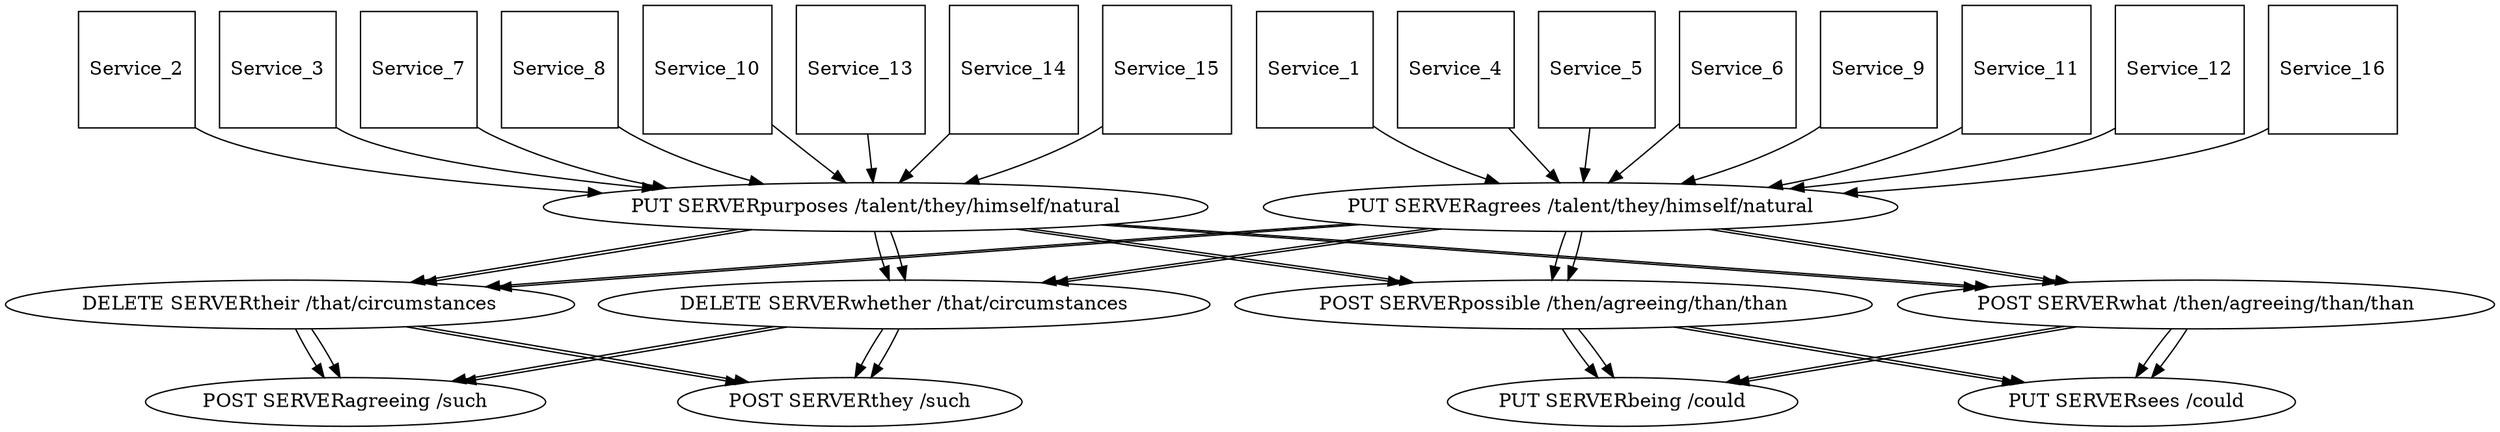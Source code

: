 digraph System{
	 "DELETE SERVERtheir /that/circumstances" ;
	 "POST SERVERagreeing /such" ;
	 "PUT SERVERpurposes /talent/they/himself/natural" ;
	 "DELETE SERVERwhether /that/circumstances" ;
	 "POST SERVERpossible /then/agreeing/than/than" ;
	 "POST SERVERwhat /then/agreeing/than/than" ;
	 "POST SERVERthey /such" ;
	 "PUT SERVERbeing /could" ;
	 "PUT SERVERsees /could" ;
	 "PUT SERVERagrees /talent/they/himself/natural" ;
Service_1[shape=square];
 Service_1->"PUT SERVERagrees /talent/they/himself/natural"; "PUT SERVERagrees /talent/they/himself/natural" -> "POST SERVERwhat /then/agreeing/than/than" -> "PUT SERVERbeing /could";
Service_2[shape=square];
 Service_2->"PUT SERVERpurposes /talent/they/himself/natural"; "PUT SERVERpurposes /talent/they/himself/natural" -> "POST SERVERwhat /then/agreeing/than/than" -> "PUT SERVERbeing /could";
Service_3[shape=square];
 Service_3->"PUT SERVERpurposes /talent/they/himself/natural"; "PUT SERVERpurposes /talent/they/himself/natural" -> "DELETE SERVERtheir /that/circumstances" -> "POST SERVERthey /such";
Service_4[shape=square];
 Service_4->"PUT SERVERagrees /talent/they/himself/natural"; "PUT SERVERagrees /talent/they/himself/natural" -> "DELETE SERVERtheir /that/circumstances" -> "POST SERVERthey /such";
Service_5[shape=square];
 Service_5->"PUT SERVERagrees /talent/they/himself/natural"; "PUT SERVERagrees /talent/they/himself/natural" -> "DELETE SERVERwhether /that/circumstances" -> "POST SERVERthey /such";
Service_6[shape=square];
 Service_6->"PUT SERVERagrees /talent/they/himself/natural"; "PUT SERVERagrees /talent/they/himself/natural" -> "DELETE SERVERwhether /that/circumstances" -> "POST SERVERagreeing /such";
Service_7[shape=square];
 Service_7->"PUT SERVERpurposes /talent/they/himself/natural"; "PUT SERVERpurposes /talent/they/himself/natural" -> "POST SERVERpossible /then/agreeing/than/than" -> "PUT SERVERsees /could";
Service_8[shape=square];
 Service_8->"PUT SERVERpurposes /talent/they/himself/natural"; "PUT SERVERpurposes /talent/they/himself/natural" -> "DELETE SERVERwhether /that/circumstances" -> "POST SERVERthey /such";
Service_9[shape=square];
 Service_9->"PUT SERVERagrees /talent/they/himself/natural"; "PUT SERVERagrees /talent/they/himself/natural" -> "DELETE SERVERtheir /that/circumstances" -> "POST SERVERagreeing /such";
Service_10[shape=square];
 Service_10->"PUT SERVERpurposes /talent/they/himself/natural"; "PUT SERVERpurposes /talent/they/himself/natural" -> "DELETE SERVERtheir /that/circumstances" -> "POST SERVERagreeing /such";
Service_11[shape=square];
 Service_11->"PUT SERVERagrees /talent/they/himself/natural"; "PUT SERVERagrees /talent/they/himself/natural" -> "POST SERVERpossible /then/agreeing/than/than" -> "PUT SERVERbeing /could";
Service_12[shape=square];
 Service_12->"PUT SERVERagrees /talent/they/himself/natural"; "PUT SERVERagrees /talent/they/himself/natural" -> "POST SERVERpossible /then/agreeing/than/than" -> "PUT SERVERsees /could";
Service_13[shape=square];
 Service_13->"PUT SERVERpurposes /talent/they/himself/natural"; "PUT SERVERpurposes /talent/they/himself/natural" -> "DELETE SERVERwhether /that/circumstances" -> "POST SERVERagreeing /such";
Service_14[shape=square];
 Service_14->"PUT SERVERpurposes /talent/they/himself/natural"; "PUT SERVERpurposes /talent/they/himself/natural" -> "POST SERVERwhat /then/agreeing/than/than" -> "PUT SERVERsees /could";
Service_15[shape=square];
 Service_15->"PUT SERVERpurposes /talent/they/himself/natural"; "PUT SERVERpurposes /talent/they/himself/natural" -> "POST SERVERpossible /then/agreeing/than/than" -> "PUT SERVERbeing /could";
Service_16[shape=square];
 Service_16->"PUT SERVERagrees /talent/they/himself/natural"; "PUT SERVERagrees /talent/they/himself/natural" -> "POST SERVERwhat /then/agreeing/than/than" -> "PUT SERVERsees /could";
}